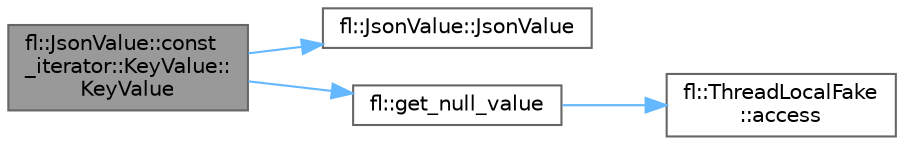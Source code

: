 digraph "fl::JsonValue::const_iterator::KeyValue::KeyValue"
{
 // INTERACTIVE_SVG=YES
 // LATEX_PDF_SIZE
  bgcolor="transparent";
  edge [fontname=Helvetica,fontsize=10,labelfontname=Helvetica,labelfontsize=10];
  node [fontname=Helvetica,fontsize=10,shape=box,height=0.2,width=0.4];
  rankdir="LR";
  Node1 [id="Node000001",label="fl::JsonValue::const\l_iterator::KeyValue::\lKeyValue",height=0.2,width=0.4,color="gray40", fillcolor="grey60", style="filled", fontcolor="black",tooltip=" "];
  Node1 -> Node2 [id="edge1_Node000001_Node000002",color="steelblue1",style="solid",tooltip=" "];
  Node2 [id="Node000002",label="fl::JsonValue::JsonValue",height=0.2,width=0.4,color="grey40", fillcolor="white", style="filled",URL="$da/dd6/structfl_1_1_json_value_a630a1830e8cce329a9306accf644ba15.html#a630a1830e8cce329a9306accf644ba15",tooltip=" "];
  Node1 -> Node3 [id="edge2_Node000001_Node000003",color="steelblue1",style="solid",tooltip=" "];
  Node3 [id="Node000003",label="fl::get_null_value",height=0.2,width=0.4,color="grey40", fillcolor="white", style="filled",URL="$d4/d36/namespacefl_addbb9457423c186b07bbb4922fa15c51.html#addbb9457423c186b07bbb4922fa15c51",tooltip=" "];
  Node3 -> Node4 [id="edge3_Node000003_Node000004",color="steelblue1",style="solid",tooltip=" "];
  Node4 [id="Node000004",label="fl::ThreadLocalFake\l::access",height=0.2,width=0.4,color="grey40", fillcolor="white", style="filled",URL="$dd/dfc/classfl_1_1_thread_local_fake_a838e1065e19cc5af4edb3b5da131706a.html#a838e1065e19cc5af4edb3b5da131706a",tooltip=" "];
}
